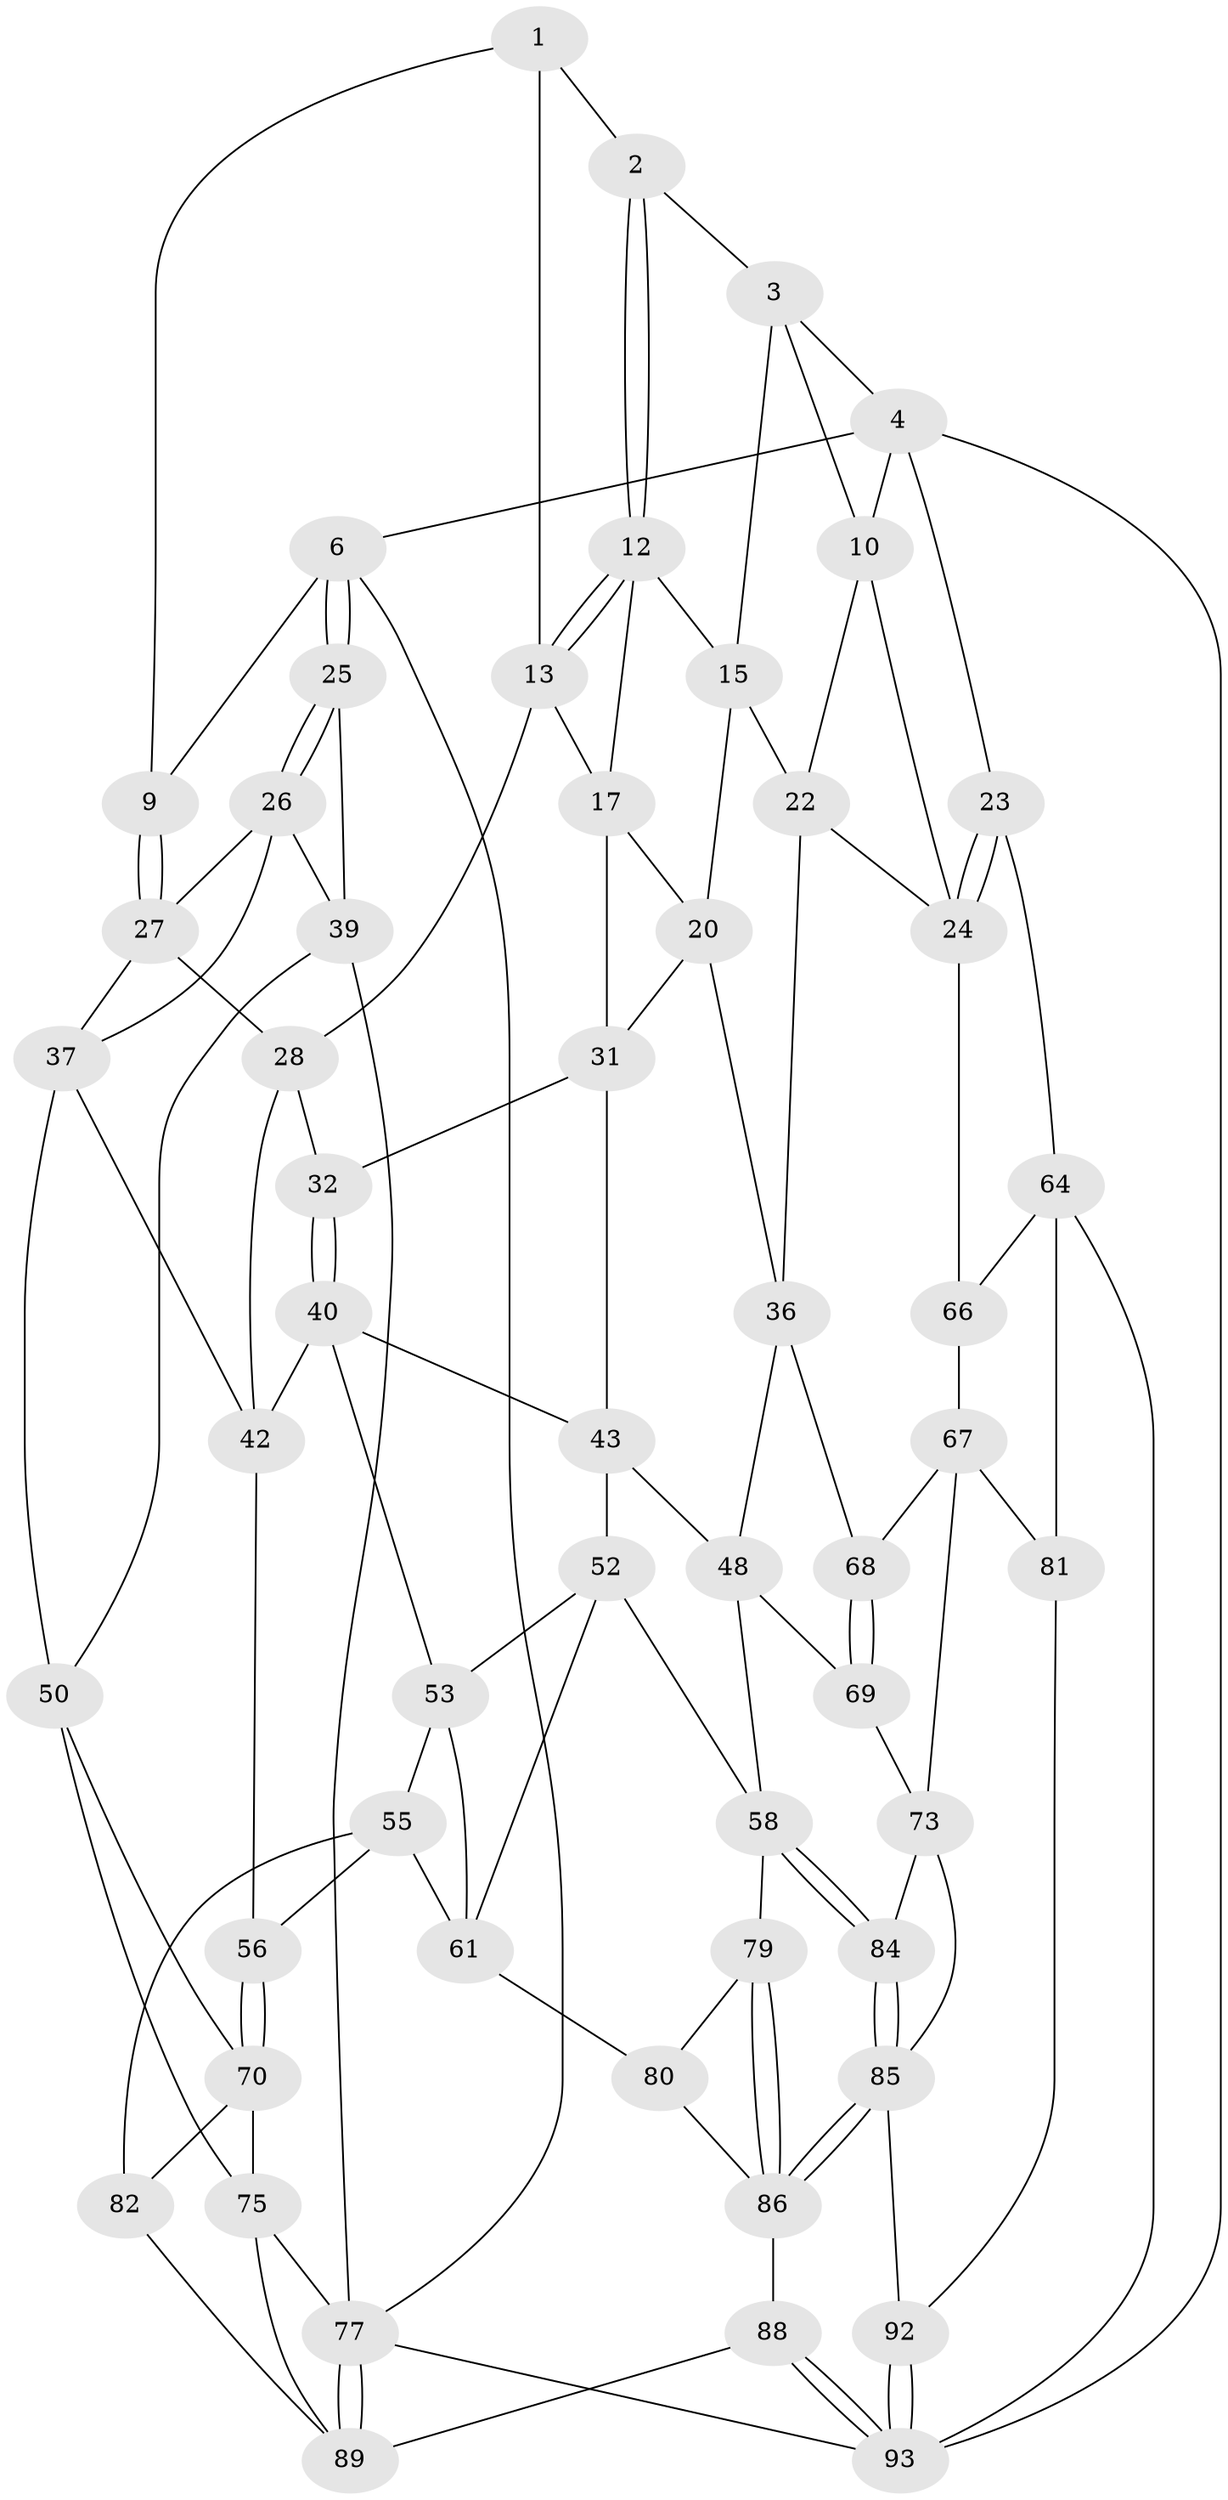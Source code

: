 // Generated by graph-tools (version 1.1) at 2025/24/03/03/25 07:24:36]
// undirected, 55 vertices, 119 edges
graph export_dot {
graph [start="1"]
  node [color=gray90,style=filled];
  1 [pos="+0.40761634113158907+0",super="+8"];
  2 [pos="+0.5740535225592891+0"];
  3 [pos="+0.8076813581966149+0",super="+11"];
  4 [pos="+1+0",super="+5"];
  6 [pos="+0+0",super="+7"];
  9 [pos="+0.19327158903426764+0.18663144005552268"];
  10 [pos="+0.9186299074018465+0.20143332386730392",super="+21"];
  12 [pos="+0.5724687607648802+0.017319711341073726",super="+16"];
  13 [pos="+0.552148915463359+0.052699419753186864",super="+14"];
  15 [pos="+0.8026687501167943+0.1919879580305651",super="+19"];
  17 [pos="+0.6707810656983969+0.2915086721496084",super="+18"];
  20 [pos="+0.7009998405448534+0.3061765225972282",super="+33"];
  22 [pos="+0.8455057655298914+0.3959443952510661",super="+35"];
  23 [pos="+1+0.3422433857517412"];
  24 [pos="+1+0.3413190970735284",super="+44"];
  25 [pos="+0+0.057355830681736164"];
  26 [pos="+0+0.11533554301055098",super="+38"];
  27 [pos="+0.15927867948931293+0.19882560138368757",super="+30"];
  28 [pos="+0.38859572107302703+0.3162083267422749",super="+29"];
  31 [pos="+0.5192667108773654+0.36888763691523785",super="+34"];
  32 [pos="+0.48502422527011846+0.3745355020372424"];
  36 [pos="+0.7551261227085533+0.5207793127861701",super="+47"];
  37 [pos="+0.1680969739502199+0.46573018323375903",super="+46"];
  39 [pos="+0+0.5114837729466529",super="+51"];
  40 [pos="+0.42321977116087106+0.5094432257388802",super="+41"];
  42 [pos="+0.35040272726098914+0.5005446131762541",super="+45"];
  43 [pos="+0.5577290507968752+0.5467320250651823",super="+49"];
  48 [pos="+0.6005675930473737+0.6436316027070192",super="+57"];
  50 [pos="+0.10666158799610023+0.5680760617537118",super="+71"];
  52 [pos="+0.5058196747838439+0.5902841163261205",super="+60"];
  53 [pos="+0.4249432709306461+0.5624158446835705",super="+54"];
  55 [pos="+0.29965287413551894+0.658890184599351",super="+63"];
  56 [pos="+0.29889029828489216+0.658665819289758"];
  58 [pos="+0.563824788238907+0.6965833705867636",super="+59"];
  61 [pos="+0.42936898391269906+0.5891303803422344",super="+62"];
  64 [pos="+1+0.7965328897297363",super="+65"];
  66 [pos="+0.9313723264435659+0.6545341670479846"];
  67 [pos="+0.8670690241107277+0.6460989872477437",super="+72"];
  68 [pos="+0.7700186465473368+0.5644806172313315"];
  69 [pos="+0.7292128212126862+0.7333304757949088"];
  70 [pos="+0.23227892917256196+0.7371412971843597",super="+83"];
  73 [pos="+0.7676397011846334+0.7778417158858244",super="+74"];
  75 [pos="+0.14269502887195+0.8299667928911423",super="+76"];
  77 [pos="+0+1",super="+78"];
  79 [pos="+0.5137242598665346+0.7032496695733738"];
  80 [pos="+0.4779038755516098+0.7220822368811234"];
  81 [pos="+0.8963175016904024+0.8339997610355144"];
  82 [pos="+0.3607024437349842+0.8201901007215538"];
  84 [pos="+0.6037598264437504+0.803800836981768"];
  85 [pos="+0.5880023968204633+0.959375340097477",super="+91"];
  86 [pos="+0.5598060628129066+1",super="+87"];
  88 [pos="+0.5068650897525465+1"];
  89 [pos="+0.4929706467795844+1",super="+90"];
  92 [pos="+0.843096585233069+0.9396167019837722"];
  93 [pos="+0.7914625549570606+1",super="+94"];
  1 -- 2;
  1 -- 13;
  1 -- 9;
  2 -- 3;
  2 -- 12;
  2 -- 12;
  3 -- 4;
  3 -- 10;
  3 -- 15;
  4 -- 10;
  4 -- 93;
  4 -- 6;
  4 -- 23;
  6 -- 25;
  6 -- 25;
  6 -- 77;
  6 -- 9;
  9 -- 27;
  9 -- 27;
  10 -- 24;
  10 -- 22;
  12 -- 13;
  12 -- 13;
  12 -- 17;
  12 -- 15;
  13 -- 28;
  13 -- 17;
  15 -- 20;
  15 -- 22;
  17 -- 20;
  17 -- 31;
  20 -- 36;
  20 -- 31;
  22 -- 24;
  22 -- 36;
  23 -- 24;
  23 -- 24;
  23 -- 64;
  24 -- 66;
  25 -- 26;
  25 -- 26;
  25 -- 39;
  26 -- 27;
  26 -- 37;
  26 -- 39;
  27 -- 28;
  27 -- 37;
  28 -- 32;
  28 -- 42;
  31 -- 32;
  31 -- 43;
  32 -- 40;
  32 -- 40;
  36 -- 48;
  36 -- 68;
  37 -- 42;
  37 -- 50;
  39 -- 50;
  39 -- 77;
  40 -- 43;
  40 -- 42;
  40 -- 53;
  42 -- 56;
  43 -- 48;
  43 -- 52;
  48 -- 58;
  48 -- 69;
  50 -- 75;
  50 -- 70;
  52 -- 53;
  52 -- 58;
  52 -- 61;
  53 -- 61;
  53 -- 55;
  55 -- 56;
  55 -- 82;
  55 -- 61;
  56 -- 70;
  56 -- 70;
  58 -- 84;
  58 -- 84;
  58 -- 79;
  61 -- 80;
  64 -- 81;
  64 -- 66;
  64 -- 93;
  66 -- 67;
  67 -- 68;
  67 -- 73;
  67 -- 81;
  68 -- 69;
  68 -- 69;
  69 -- 73;
  70 -- 82;
  70 -- 75;
  73 -- 85;
  73 -- 84;
  75 -- 89;
  75 -- 77;
  77 -- 89;
  77 -- 89;
  77 -- 93;
  79 -- 80;
  79 -- 86;
  79 -- 86;
  80 -- 86;
  81 -- 92;
  82 -- 89;
  84 -- 85;
  84 -- 85;
  85 -- 86;
  85 -- 86;
  85 -- 92;
  86 -- 88;
  88 -- 89;
  88 -- 93;
  88 -- 93;
  92 -- 93;
  92 -- 93;
}
